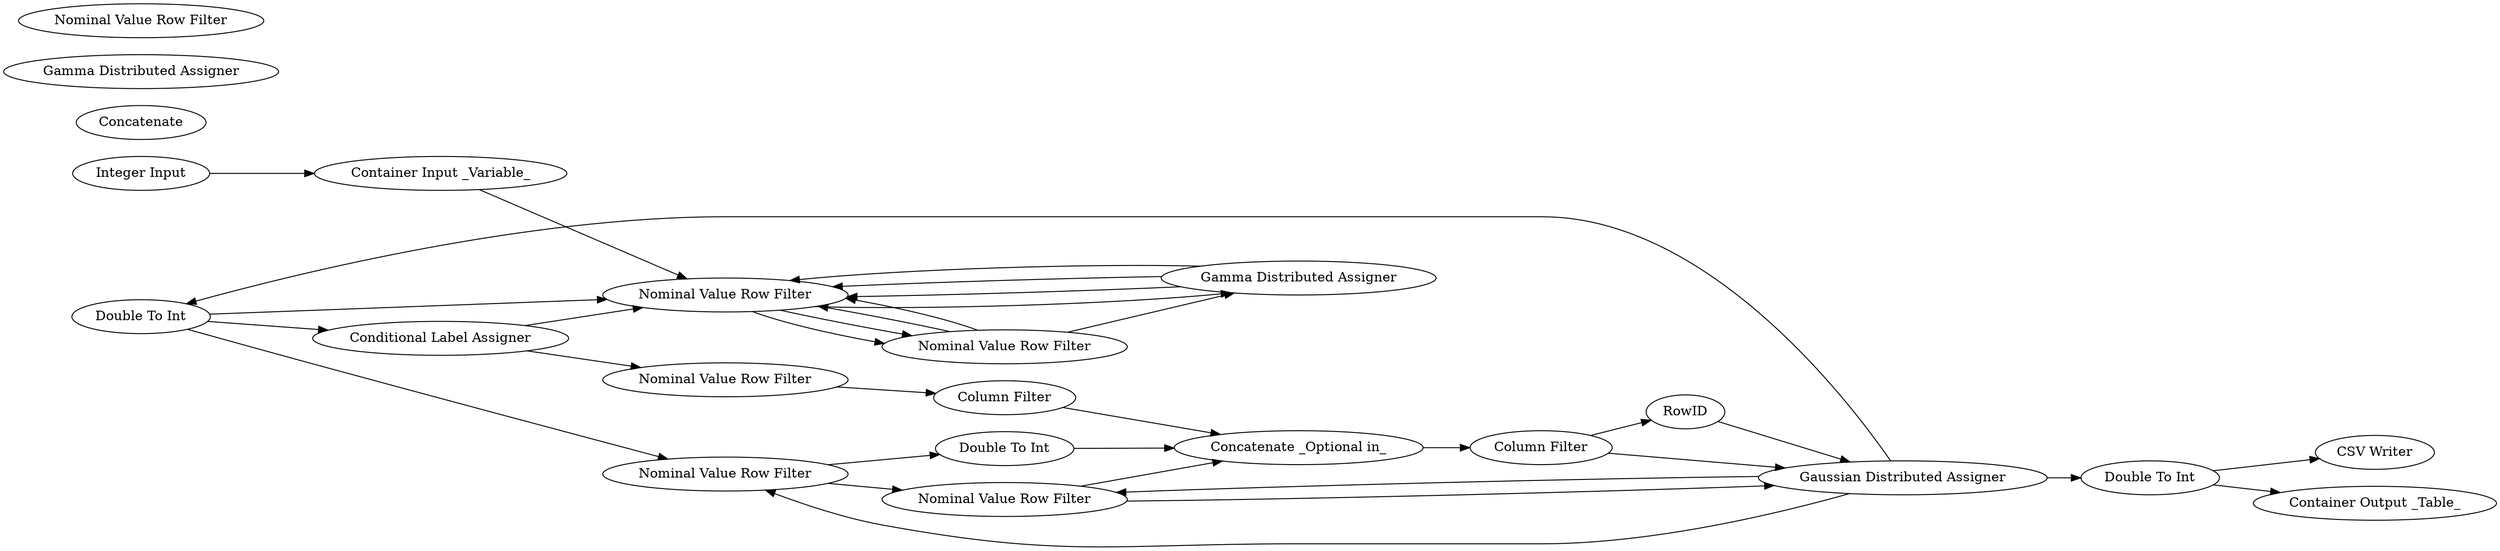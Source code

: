 digraph {
	1 [label="Empty Table Creator"]
	2 [label="Random Label Assigner"]
	1 [label="Random Label Assigner"]
	2 [label="Gauss Distributed Assigner"]
	3 [label="Column Filter"]
	5 [label="Numeric Binner"]
	8 [label="Conditional Label Assigner"]
	9 [label="Conditional Label Assigner"]
	10 [label="Gauss Distributed Assigner"]
	12 [label="Double To Int"]
	1 [label="Nominal Value Row Filter"]
	2 [label="Nominal Value Row Filter"]
	3 [label="Gamma Distributed Assigner"]
	4 [label="Gamma Distributed Assigner"]
	5 [label=Concatenate]
	6 [label="Nominal Value Row Filter"]
	7 [label="Nominal Value Row Filter"]
	8 [label="Nominal Value Row Filter"]
	9 [label="Nominal Value Row Filter"]
	10 [label="Random Label Assigner"]
	11 [label="Column Filter"]
	13 [label="Concatenate _Optional in_"]
	14 [label="Conditional Label Assigner"]
	15 [label="Column Filter"]
	16 [label="Double To Int"]
	43 [label="CSV Writer"]
	45 [label="Integer Input"]
	1431 [label="Container Output _Table_"]
	1432 [label="Container Input _Variable_"]
	10 [label="Gaussian Distributed Assigner"]
	42 [label="Double To Int"]
	1433 [label=RowID]
	1 -> 2
	2 -> 3
	1 -> 2
	2 -> 1
	3 -> 1
	12 -> 8
	8 -> 9
	9 -> 10
	10 -> 12
	1 -> 3
	2 -> 1
	3 -> 1
	3 -> 1
	12 -> 14
	15 -> 10
	7 -> 11
	8 -> 16
	9 -> 13
	10 -> 8
	10 -> 9
	11 -> 13
	13 -> 15
	14 -> 1
	14 -> 7
	16 -> 13
	10 -> 42
	1433 -> 10
	12 -> 1
	15 -> 1433
	45 -> 1432
	1432 -> 1
	42 -> 43
	42 -> 1431
	rankdir=LR
}
